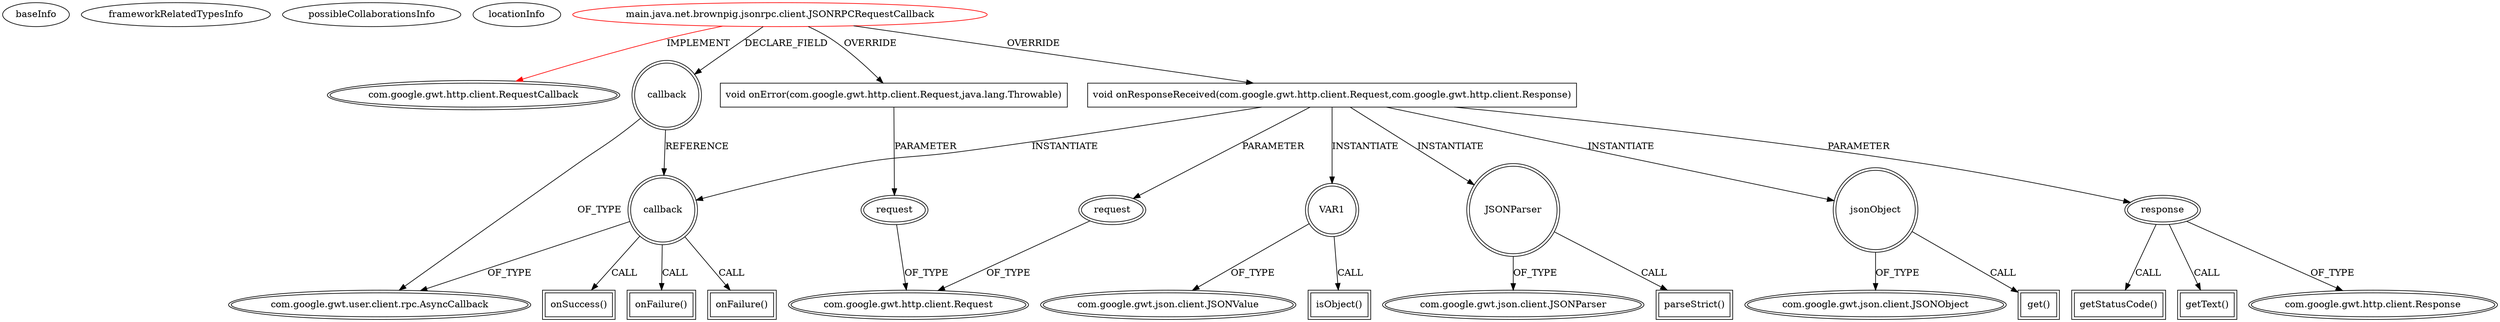 digraph {
baseInfo[graphId=51,category="extension_graph",isAnonymous=false,possibleRelation=false]
frameworkRelatedTypesInfo[0="com.google.gwt.http.client.RequestCallback"]
possibleCollaborationsInfo[]
locationInfo[projectName="Byclosure-json-rpc-gwt",filePath="/Byclosure-json-rpc-gwt/json-rpc-gwt-master/src/main/java/net/brownpig/jsonrpc/client/JSONRPCRequestCallback.java",contextSignature="JSONRPCRequestCallback",graphId="51"]
0[label="main.java.net.brownpig.jsonrpc.client.JSONRPCRequestCallback",vertexType="ROOT_CLIENT_CLASS_DECLARATION",isFrameworkType=false,color=red]
1[label="com.google.gwt.http.client.RequestCallback",vertexType="FRAMEWORK_INTERFACE_TYPE",isFrameworkType=true,peripheries=2]
2[label="callback",vertexType="FIELD_DECLARATION",isFrameworkType=true,peripheries=2,shape=circle]
3[label="com.google.gwt.user.client.rpc.AsyncCallback",vertexType="FRAMEWORK_INTERFACE_TYPE",isFrameworkType=true,peripheries=2]
4[label="void onResponseReceived(com.google.gwt.http.client.Request,com.google.gwt.http.client.Response)",vertexType="OVERRIDING_METHOD_DECLARATION",isFrameworkType=false,shape=box]
5[label="request",vertexType="PARAMETER_DECLARATION",isFrameworkType=true,peripheries=2]
6[label="com.google.gwt.http.client.Request",vertexType="FRAMEWORK_CLASS_TYPE",isFrameworkType=true,peripheries=2]
7[label="response",vertexType="PARAMETER_DECLARATION",isFrameworkType=true,peripheries=2]
8[label="com.google.gwt.http.client.Response",vertexType="FRAMEWORK_CLASS_TYPE",isFrameworkType=true,peripheries=2]
10[label="getStatusCode()",vertexType="INSIDE_CALL",isFrameworkType=true,peripheries=2,shape=box]
11[label="VAR1",vertexType="VARIABLE_EXPRESION",isFrameworkType=true,peripheries=2,shape=circle]
13[label="com.google.gwt.json.client.JSONValue",vertexType="FRAMEWORK_CLASS_TYPE",isFrameworkType=true,peripheries=2]
12[label="isObject()",vertexType="INSIDE_CALL",isFrameworkType=true,peripheries=2,shape=box]
14[label="JSONParser",vertexType="VARIABLE_EXPRESION",isFrameworkType=true,peripheries=2,shape=circle]
16[label="com.google.gwt.json.client.JSONParser",vertexType="FRAMEWORK_CLASS_TYPE",isFrameworkType=true,peripheries=2]
15[label="parseStrict()",vertexType="INSIDE_CALL",isFrameworkType=true,peripheries=2,shape=box]
18[label="getText()",vertexType="INSIDE_CALL",isFrameworkType=true,peripheries=2,shape=box]
19[label="callback",vertexType="VARIABLE_EXPRESION",isFrameworkType=true,peripheries=2,shape=circle]
20[label="onSuccess()",vertexType="INSIDE_CALL",isFrameworkType=true,peripheries=2,shape=box]
22[label="jsonObject",vertexType="VARIABLE_EXPRESION",isFrameworkType=true,peripheries=2,shape=circle]
24[label="com.google.gwt.json.client.JSONObject",vertexType="FRAMEWORK_CLASS_TYPE",isFrameworkType=true,peripheries=2]
23[label="get()",vertexType="INSIDE_CALL",isFrameworkType=true,peripheries=2,shape=box]
26[label="onFailure()",vertexType="INSIDE_CALL",isFrameworkType=true,peripheries=2,shape=box]
28[label="onFailure()",vertexType="INSIDE_CALL",isFrameworkType=true,peripheries=2,shape=box]
29[label="void onError(com.google.gwt.http.client.Request,java.lang.Throwable)",vertexType="OVERRIDING_METHOD_DECLARATION",isFrameworkType=false,shape=box]
30[label="request",vertexType="PARAMETER_DECLARATION",isFrameworkType=true,peripheries=2]
0->1[label="IMPLEMENT",color=red]
0->2[label="DECLARE_FIELD"]
2->3[label="OF_TYPE"]
0->4[label="OVERRIDE"]
5->6[label="OF_TYPE"]
4->5[label="PARAMETER"]
7->8[label="OF_TYPE"]
4->7[label="PARAMETER"]
7->10[label="CALL"]
4->11[label="INSTANTIATE"]
11->13[label="OF_TYPE"]
11->12[label="CALL"]
4->14[label="INSTANTIATE"]
14->16[label="OF_TYPE"]
14->15[label="CALL"]
7->18[label="CALL"]
4->19[label="INSTANTIATE"]
2->19[label="REFERENCE"]
19->3[label="OF_TYPE"]
19->20[label="CALL"]
4->22[label="INSTANTIATE"]
22->24[label="OF_TYPE"]
22->23[label="CALL"]
19->26[label="CALL"]
19->28[label="CALL"]
0->29[label="OVERRIDE"]
30->6[label="OF_TYPE"]
29->30[label="PARAMETER"]
}
